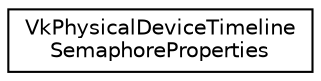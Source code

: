 digraph "Graphical Class Hierarchy"
{
 // LATEX_PDF_SIZE
  edge [fontname="Helvetica",fontsize="10",labelfontname="Helvetica",labelfontsize="10"];
  node [fontname="Helvetica",fontsize="10",shape=record];
  rankdir="LR";
  Node0 [label="VkPhysicalDeviceTimeline\lSemaphoreProperties",height=0.2,width=0.4,color="black", fillcolor="white", style="filled",URL="$structVkPhysicalDeviceTimelineSemaphoreProperties.html",tooltip=" "];
}
